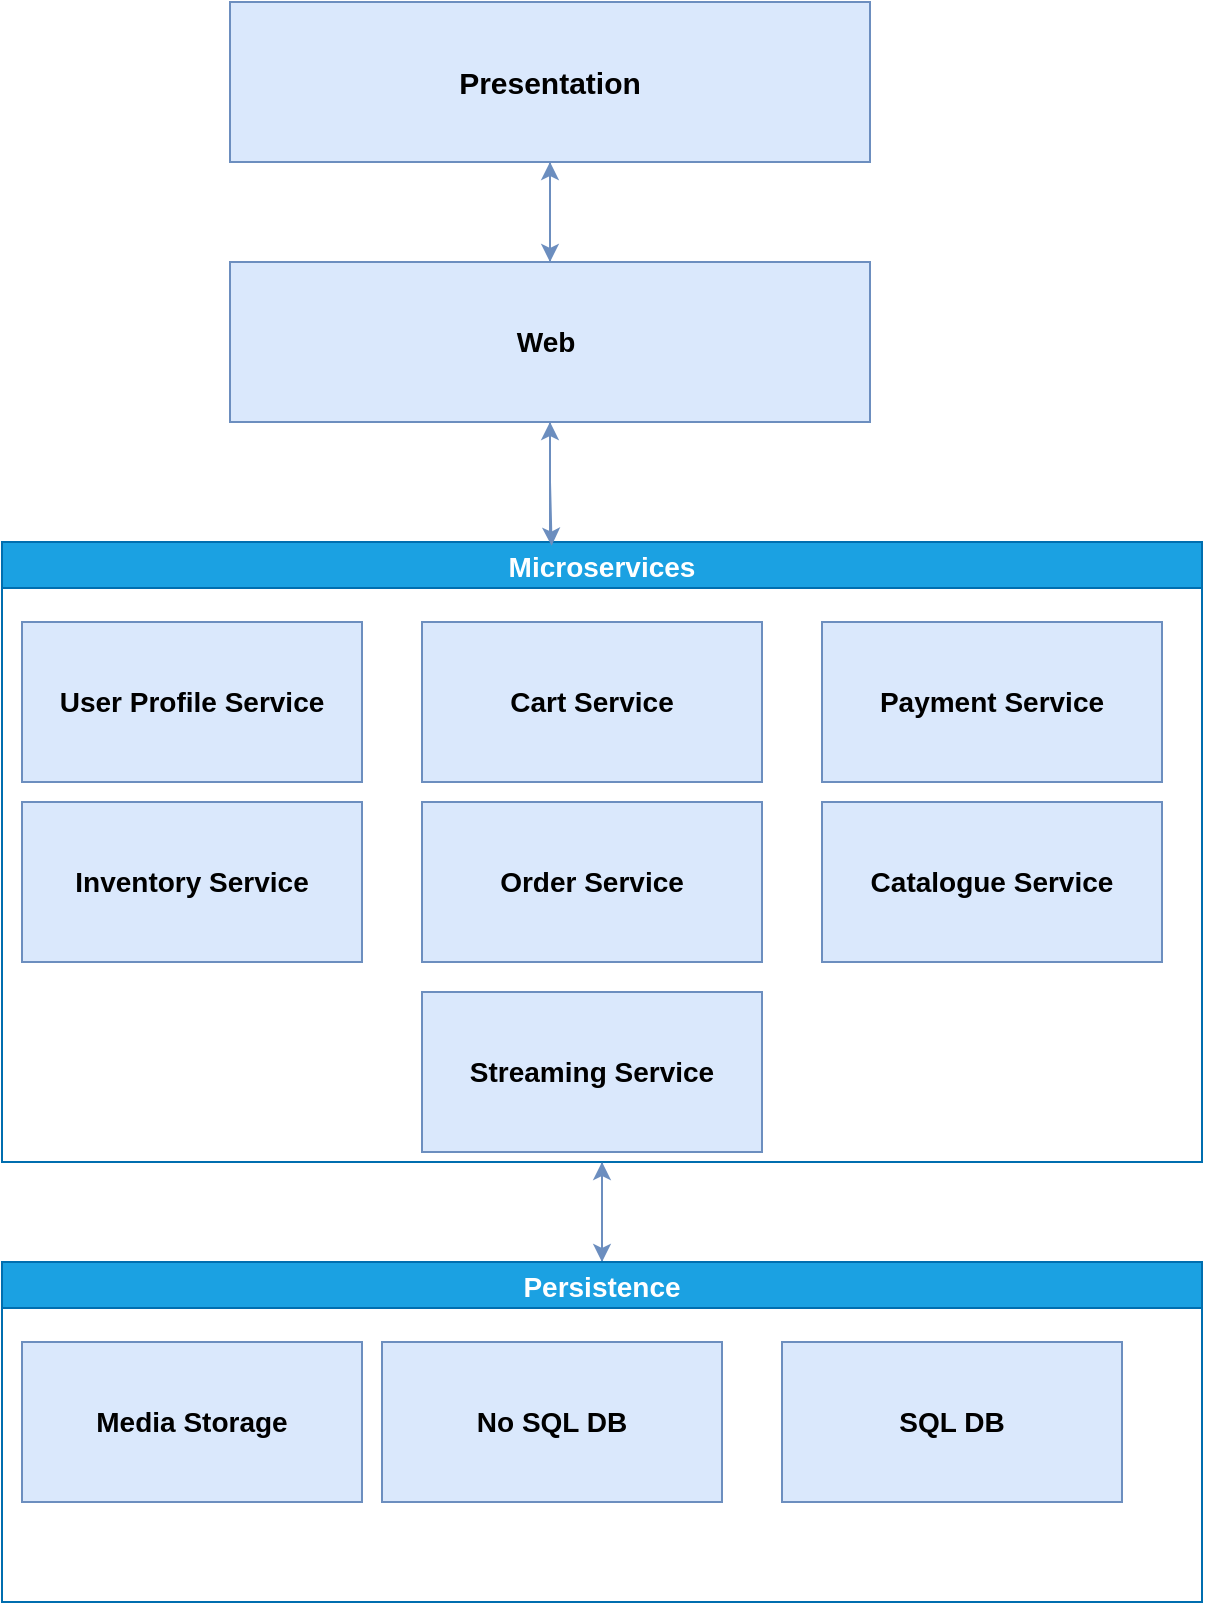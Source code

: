 <mxfile version="20.1.1" type="github">
  <diagram id="aAfQPoBQMi6JrCPyjAyX" name="Page-1">
    <mxGraphModel dx="868" dy="450" grid="1" gridSize="10" guides="1" tooltips="1" connect="1" arrows="1" fold="1" page="1" pageScale="1" pageWidth="827" pageHeight="1169" math="0" shadow="0">
      <root>
        <mxCell id="0" />
        <mxCell id="1" parent="0" />
        <mxCell id="aIY75ANo8Wsx8e-Df4wM-26" style="edgeStyle=orthogonalEdgeStyle;rounded=0;orthogonalLoop=1;jettySize=auto;html=1;entryX=0.5;entryY=0;entryDx=0;entryDy=0;fillColor=#dae8fc;strokeColor=#6c8ebf;" edge="1" parent="1" source="EwMfzWcEn_94j8ixZ7ZM-9" target="aIY75ANo8Wsx8e-Df4wM-14">
          <mxGeometry relative="1" as="geometry" />
        </mxCell>
        <mxCell id="aIY75ANo8Wsx8e-Df4wM-27" value="" style="edgeStyle=orthogonalEdgeStyle;rounded=0;orthogonalLoop=1;jettySize=auto;html=1;fillColor=#dae8fc;strokeColor=#6c8ebf;" edge="1" parent="1" source="EwMfzWcEn_94j8ixZ7ZM-9" target="aIY75ANo8Wsx8e-Df4wM-13">
          <mxGeometry relative="1" as="geometry">
            <Array as="points">
              <mxPoint x="414" y="340" />
              <mxPoint x="414" y="340" />
            </Array>
          </mxGeometry>
        </mxCell>
        <mxCell id="EwMfzWcEn_94j8ixZ7ZM-9" value="Microservices" style="swimlane;startSize=23;fontSize=14;fillColor=#1ba1e2;strokeColor=#006EAF;fillStyle=solid;fontColor=#ffffff;" parent="1" vertex="1">
          <mxGeometry x="140" y="360" width="600" height="310" as="geometry" />
        </mxCell>
        <mxCell id="EwMfzWcEn_94j8ixZ7ZM-1" value="&lt;b&gt;&lt;font style=&quot;font-size: 14px;&quot;&gt;User Profile Service&lt;/font&gt;&lt;/b&gt;" style="rounded=0;whiteSpace=wrap;html=1;fillColor=#dae8fc;strokeColor=#6c8ebf;" parent="EwMfzWcEn_94j8ixZ7ZM-9" vertex="1">
          <mxGeometry x="10" y="40" width="170" height="80" as="geometry" />
        </mxCell>
        <mxCell id="EwMfzWcEn_94j8ixZ7ZM-15" value="&lt;b&gt;&lt;font style=&quot;font-size: 14px;&quot;&gt;Cart Service&lt;/font&gt;&lt;/b&gt;" style="rounded=0;whiteSpace=wrap;html=1;fillColor=#dae8fc;strokeColor=#6c8ebf;" parent="EwMfzWcEn_94j8ixZ7ZM-9" vertex="1">
          <mxGeometry x="210" y="40" width="170" height="80" as="geometry" />
        </mxCell>
        <mxCell id="EwMfzWcEn_94j8ixZ7ZM-14" value="&lt;b&gt;&lt;font style=&quot;font-size: 14px;&quot;&gt;Payment Service&lt;/font&gt;&lt;/b&gt;" style="rounded=0;whiteSpace=wrap;html=1;fillColor=#dae8fc;strokeColor=#6c8ebf;" parent="EwMfzWcEn_94j8ixZ7ZM-9" vertex="1">
          <mxGeometry x="410" y="40" width="170" height="80" as="geometry" />
        </mxCell>
        <mxCell id="EwMfzWcEn_94j8ixZ7ZM-13" value="&lt;font style=&quot;font-size: 14px;&quot;&gt;&lt;b&gt;Inventory Service&lt;/b&gt;&lt;/font&gt;" style="rounded=0;whiteSpace=wrap;html=1;fillColor=#dae8fc;strokeColor=#6c8ebf;" parent="EwMfzWcEn_94j8ixZ7ZM-9" vertex="1">
          <mxGeometry x="10" y="130" width="170" height="80" as="geometry" />
        </mxCell>
        <mxCell id="EwMfzWcEn_94j8ixZ7ZM-12" value="&lt;font style=&quot;font-size: 14px;&quot;&gt;&lt;b&gt;Order Service&lt;/b&gt;&lt;/font&gt;" style="rounded=0;whiteSpace=wrap;html=1;fillColor=#dae8fc;strokeColor=#6c8ebf;" parent="EwMfzWcEn_94j8ixZ7ZM-9" vertex="1">
          <mxGeometry x="210" y="130" width="170" height="80" as="geometry" />
        </mxCell>
        <mxCell id="EwMfzWcEn_94j8ixZ7ZM-11" value="&lt;font style=&quot;font-size: 14px;&quot;&gt;&lt;b&gt;Catalogue Service&lt;/b&gt;&lt;/font&gt;" style="rounded=0;whiteSpace=wrap;html=1;fillColor=#dae8fc;strokeColor=#6c8ebf;" parent="EwMfzWcEn_94j8ixZ7ZM-9" vertex="1">
          <mxGeometry x="410" y="130" width="170" height="80" as="geometry" />
        </mxCell>
        <mxCell id="aIY75ANo8Wsx8e-Df4wM-10" value="&lt;font style=&quot;font-size: 14px;&quot;&gt;&lt;b&gt;Streaming Service&lt;/b&gt;&lt;/font&gt;" style="rounded=0;whiteSpace=wrap;html=1;fillColor=#dae8fc;strokeColor=#6c8ebf;" vertex="1" parent="EwMfzWcEn_94j8ixZ7ZM-9">
          <mxGeometry x="210" y="225" width="170" height="80" as="geometry" />
        </mxCell>
        <mxCell id="aIY75ANo8Wsx8e-Df4wM-22" value="" style="edgeStyle=orthogonalEdgeStyle;rounded=0;orthogonalLoop=1;jettySize=auto;html=1;fillColor=#dae8fc;strokeColor=#6c8ebf;" edge="1" parent="1" source="aIY75ANo8Wsx8e-Df4wM-12" target="aIY75ANo8Wsx8e-Df4wM-13">
          <mxGeometry relative="1" as="geometry">
            <Array as="points">
              <mxPoint x="414" y="180" />
              <mxPoint x="414" y="180" />
            </Array>
          </mxGeometry>
        </mxCell>
        <mxCell id="aIY75ANo8Wsx8e-Df4wM-12" value="&lt;font style=&quot;font-size: 15px;&quot;&gt;&lt;b&gt;Presentation&lt;/b&gt;&lt;/font&gt;" style="rounded=0;whiteSpace=wrap;html=1;fillColor=#dae8fc;strokeColor=#6c8ebf;" vertex="1" parent="1">
          <mxGeometry x="254" y="90" width="320" height="80" as="geometry" />
        </mxCell>
        <mxCell id="aIY75ANo8Wsx8e-Df4wM-25" style="edgeStyle=orthogonalEdgeStyle;rounded=0;orthogonalLoop=1;jettySize=auto;html=1;entryX=0.458;entryY=0.006;entryDx=0;entryDy=0;entryPerimeter=0;fillColor=#dae8fc;strokeColor=#6c8ebf;" edge="1" parent="1" source="aIY75ANo8Wsx8e-Df4wM-13" target="EwMfzWcEn_94j8ixZ7ZM-9">
          <mxGeometry relative="1" as="geometry" />
        </mxCell>
        <mxCell id="aIY75ANo8Wsx8e-Df4wM-28" style="edgeStyle=orthogonalEdgeStyle;rounded=0;orthogonalLoop=1;jettySize=auto;html=1;fillColor=#dae8fc;strokeColor=#6c8ebf;" edge="1" parent="1" source="aIY75ANo8Wsx8e-Df4wM-13">
          <mxGeometry relative="1" as="geometry">
            <mxPoint x="414" y="170" as="targetPoint" />
          </mxGeometry>
        </mxCell>
        <mxCell id="aIY75ANo8Wsx8e-Df4wM-13" value="&lt;font style=&quot;font-size: 14px;&quot;&gt;&lt;b&gt;Web&amp;nbsp;&lt;/b&gt;&lt;/font&gt;" style="rounded=0;whiteSpace=wrap;html=1;fillColor=#dae8fc;strokeColor=#6c8ebf;" vertex="1" parent="1">
          <mxGeometry x="254" y="220" width="320" height="80" as="geometry" />
        </mxCell>
        <mxCell id="aIY75ANo8Wsx8e-Df4wM-29" style="edgeStyle=orthogonalEdgeStyle;rounded=0;orthogonalLoop=1;jettySize=auto;html=1;entryX=0.5;entryY=1;entryDx=0;entryDy=0;fillColor=#dae8fc;strokeColor=#6c8ebf;" edge="1" parent="1" source="aIY75ANo8Wsx8e-Df4wM-14" target="EwMfzWcEn_94j8ixZ7ZM-9">
          <mxGeometry relative="1" as="geometry" />
        </mxCell>
        <mxCell id="aIY75ANo8Wsx8e-Df4wM-14" value="Persistence" style="swimlane;startSize=23;fontSize=14;fillColor=#1ba1e2;strokeColor=#006EAF;fillStyle=solid;fontColor=#ffffff;gradientColor=none;swimlaneFillColor=none;" vertex="1" parent="1">
          <mxGeometry x="140" y="720" width="600" height="170" as="geometry" />
        </mxCell>
        <mxCell id="aIY75ANo8Wsx8e-Df4wM-15" value="&lt;font style=&quot;font-size: 14px;&quot;&gt;&lt;b&gt;Media Storage&lt;/b&gt;&lt;/font&gt;" style="rounded=0;whiteSpace=wrap;html=1;fillColor=#dae8fc;strokeColor=#6c8ebf;" vertex="1" parent="aIY75ANo8Wsx8e-Df4wM-14">
          <mxGeometry x="10" y="40" width="170" height="80" as="geometry" />
        </mxCell>
        <mxCell id="aIY75ANo8Wsx8e-Df4wM-16" value="&lt;font style=&quot;font-size: 14px;&quot;&gt;&lt;b&gt;No SQL DB&lt;/b&gt;&lt;/font&gt;" style="rounded=0;whiteSpace=wrap;html=1;fillColor=#dae8fc;strokeColor=#6c8ebf;" vertex="1" parent="aIY75ANo8Wsx8e-Df4wM-14">
          <mxGeometry x="190" y="40" width="170" height="80" as="geometry" />
        </mxCell>
        <mxCell id="aIY75ANo8Wsx8e-Df4wM-17" value="&lt;font style=&quot;font-size: 14px;&quot;&gt;&lt;b&gt;SQL DB&lt;/b&gt;&lt;/font&gt;" style="rounded=0;whiteSpace=wrap;html=1;fillColor=#dae8fc;strokeColor=#6c8ebf;" vertex="1" parent="aIY75ANo8Wsx8e-Df4wM-14">
          <mxGeometry x="390" y="40" width="170" height="80" as="geometry" />
        </mxCell>
      </root>
    </mxGraphModel>
  </diagram>
</mxfile>
